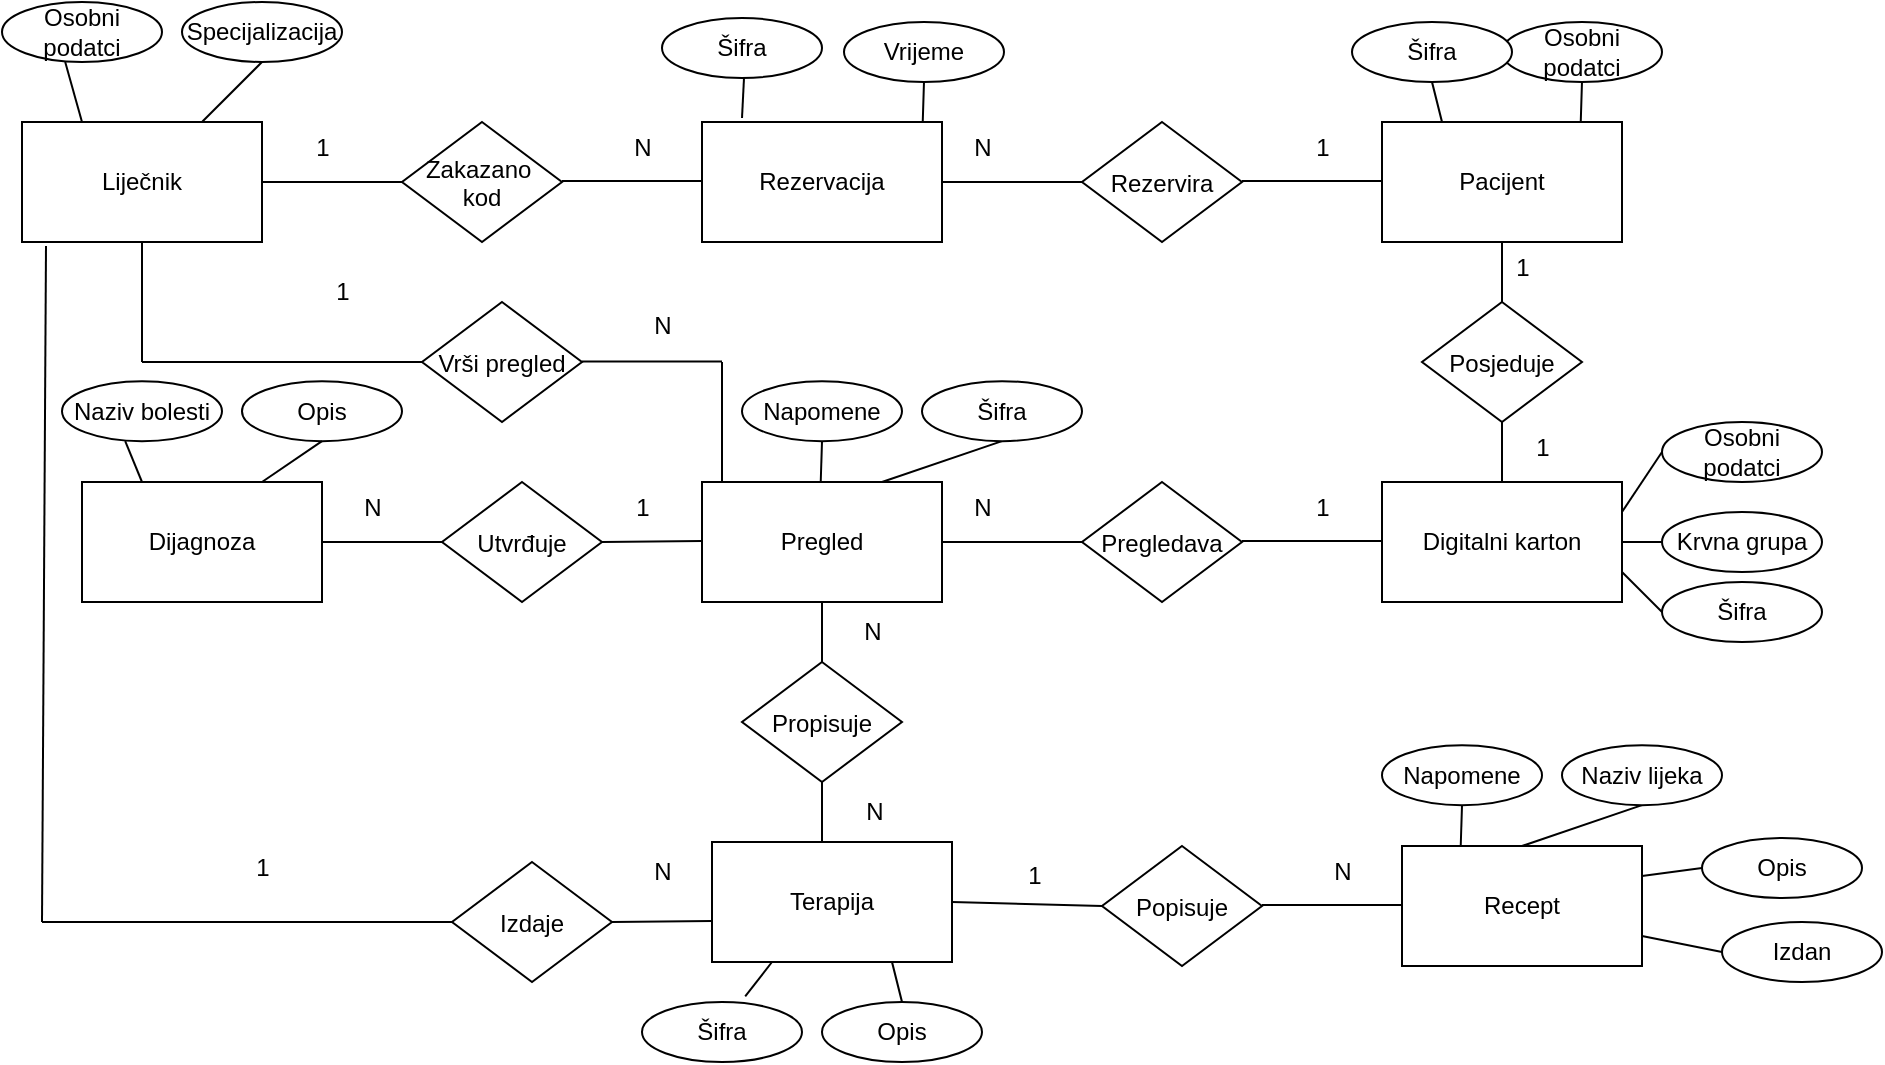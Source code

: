 <mxfile version="21.4.0" type="device">
  <diagram name="Page-1" id="UiO4M5Dz8txSLx4yNdaL">
    <mxGraphModel dx="1036" dy="1783" grid="1" gridSize="10" guides="1" tooltips="1" connect="1" arrows="1" fold="1" page="1" pageScale="1" pageWidth="827" pageHeight="1169" math="0" shadow="0">
      <root>
        <mxCell id="0" />
        <mxCell id="1" parent="0" />
        <mxCell id="cG1MRF9v0c2CSQK8d2A8-1" value="Liječnik" style="rounded=0;whiteSpace=wrap;html=1;" parent="1" vertex="1">
          <mxGeometry x="120" y="40" width="120" height="60" as="geometry" />
        </mxCell>
        <mxCell id="cG1MRF9v0c2CSQK8d2A8-2" value="Osobni podatci" style="ellipse;whiteSpace=wrap;html=1;" parent="1" vertex="1">
          <mxGeometry x="110" y="-20" width="80" height="30" as="geometry" />
        </mxCell>
        <mxCell id="cG1MRF9v0c2CSQK8d2A8-4" value="Specijalizacija" style="ellipse;whiteSpace=wrap;html=1;" parent="1" vertex="1">
          <mxGeometry x="200" y="-20" width="80" height="30" as="geometry" />
        </mxCell>
        <mxCell id="cG1MRF9v0c2CSQK8d2A8-7" value="" style="endArrow=none;html=1;rounded=0;exitX=0.75;exitY=0;exitDx=0;exitDy=0;entryX=0.5;entryY=1;entryDx=0;entryDy=0;" parent="1" source="cG1MRF9v0c2CSQK8d2A8-1" target="cG1MRF9v0c2CSQK8d2A8-4" edge="1">
          <mxGeometry width="50" height="50" relative="1" as="geometry">
            <mxPoint x="230" y="45" as="sourcePoint" />
            <mxPoint x="280" y="35" as="targetPoint" />
          </mxGeometry>
        </mxCell>
        <mxCell id="cG1MRF9v0c2CSQK8d2A8-8" value="Rezervacija" style="rounded=0;whiteSpace=wrap;html=1;" parent="1" vertex="1">
          <mxGeometry x="460" y="40" width="120" height="60" as="geometry" />
        </mxCell>
        <mxCell id="cG1MRF9v0c2CSQK8d2A8-9" value="Zakazano &#xa;kod" style="rhombus;" parent="1" vertex="1">
          <mxGeometry x="310" y="40" width="80" height="60" as="geometry" />
        </mxCell>
        <mxCell id="cG1MRF9v0c2CSQK8d2A8-10" value="" style="endArrow=none;html=1;rounded=0;exitX=1;exitY=0.5;exitDx=0;exitDy=0;entryX=0;entryY=0.5;entryDx=0;entryDy=0;" parent="1" source="cG1MRF9v0c2CSQK8d2A8-1" target="cG1MRF9v0c2CSQK8d2A8-9" edge="1">
          <mxGeometry width="50" height="50" relative="1" as="geometry">
            <mxPoint x="390" y="240" as="sourcePoint" />
            <mxPoint x="440" y="190" as="targetPoint" />
          </mxGeometry>
        </mxCell>
        <mxCell id="cG1MRF9v0c2CSQK8d2A8-12" value="" style="endArrow=none;html=1;rounded=0;exitX=1;exitY=0.5;exitDx=0;exitDy=0;entryX=0;entryY=0.5;entryDx=0;entryDy=0;" parent="1" edge="1">
          <mxGeometry width="50" height="50" relative="1" as="geometry">
            <mxPoint x="390" y="69.5" as="sourcePoint" />
            <mxPoint x="460" y="69.5" as="targetPoint" />
          </mxGeometry>
        </mxCell>
        <mxCell id="cG1MRF9v0c2CSQK8d2A8-16" value="" style="endArrow=none;html=1;rounded=0;exitX=0.5;exitY=1;exitDx=0;exitDy=0;entryX=0.578;entryY=0.007;entryDx=0;entryDy=0;entryPerimeter=0;" parent="1" source="cG1MRF9v0c2CSQK8d2A8-17" edge="1">
          <mxGeometry width="50" height="50" relative="1" as="geometry">
            <mxPoint x="536" y="20" as="sourcePoint" />
            <mxPoint x="570.36" y="40.42" as="targetPoint" />
          </mxGeometry>
        </mxCell>
        <mxCell id="cG1MRF9v0c2CSQK8d2A8-17" value="Vrijeme" style="ellipse;whiteSpace=wrap;html=1;" parent="1" vertex="1">
          <mxGeometry x="531" y="-10" width="80" height="30" as="geometry" />
        </mxCell>
        <mxCell id="cG1MRF9v0c2CSQK8d2A8-19" value="N" style="text;html=1;align=center;verticalAlign=middle;resizable=0;points=[];autosize=1;strokeColor=none;fillColor=none;" parent="1" vertex="1">
          <mxGeometry x="415" y="38" width="30" height="30" as="geometry" />
        </mxCell>
        <mxCell id="cG1MRF9v0c2CSQK8d2A8-20" value="Pacijent" style="rounded=0;whiteSpace=wrap;html=1;" parent="1" vertex="1">
          <mxGeometry x="800" y="40" width="120" height="60" as="geometry" />
        </mxCell>
        <mxCell id="cG1MRF9v0c2CSQK8d2A8-21" value="Rezervira" style="rhombus;" parent="1" vertex="1">
          <mxGeometry x="650" y="40" width="80" height="60" as="geometry" />
        </mxCell>
        <mxCell id="cG1MRF9v0c2CSQK8d2A8-22" value="" style="endArrow=none;html=1;rounded=0;exitX=1;exitY=0.5;exitDx=0;exitDy=0;entryX=0;entryY=0.5;entryDx=0;entryDy=0;" parent="1" target="cG1MRF9v0c2CSQK8d2A8-21" edge="1">
          <mxGeometry width="50" height="50" relative="1" as="geometry">
            <mxPoint x="580" y="70" as="sourcePoint" />
            <mxPoint x="780" y="190" as="targetPoint" />
          </mxGeometry>
        </mxCell>
        <mxCell id="cG1MRF9v0c2CSQK8d2A8-23" value="" style="endArrow=none;html=1;rounded=0;exitX=1;exitY=0.5;exitDx=0;exitDy=0;entryX=0;entryY=0.5;entryDx=0;entryDy=0;" parent="1" edge="1">
          <mxGeometry width="50" height="50" relative="1" as="geometry">
            <mxPoint x="730" y="69.5" as="sourcePoint" />
            <mxPoint x="800" y="69.5" as="targetPoint" />
          </mxGeometry>
        </mxCell>
        <mxCell id="cG1MRF9v0c2CSQK8d2A8-24" value="" style="endArrow=none;html=1;rounded=0;exitX=0.5;exitY=1;exitDx=0;exitDy=0;entryX=0.578;entryY=0.007;entryDx=0;entryDy=0;entryPerimeter=0;" parent="1" source="cG1MRF9v0c2CSQK8d2A8-25" edge="1">
          <mxGeometry width="50" height="50" relative="1" as="geometry">
            <mxPoint x="865" y="20" as="sourcePoint" />
            <mxPoint x="899.36" y="40.42" as="targetPoint" />
          </mxGeometry>
        </mxCell>
        <mxCell id="cG1MRF9v0c2CSQK8d2A8-25" value="Osobni podatci" style="ellipse;whiteSpace=wrap;html=1;" parent="1" vertex="1">
          <mxGeometry x="860" y="-10" width="80" height="30" as="geometry" />
        </mxCell>
        <mxCell id="cG1MRF9v0c2CSQK8d2A8-26" value="N" style="text;html=1;align=center;verticalAlign=middle;resizable=0;points=[];autosize=1;strokeColor=none;fillColor=none;" parent="1" vertex="1">
          <mxGeometry x="585" y="38" width="30" height="30" as="geometry" />
        </mxCell>
        <mxCell id="cG1MRF9v0c2CSQK8d2A8-27" value="1" style="text;html=1;align=center;verticalAlign=middle;resizable=0;points=[];autosize=1;strokeColor=none;fillColor=none;" parent="1" vertex="1">
          <mxGeometry x="755" y="38" width="30" height="30" as="geometry" />
        </mxCell>
        <mxCell id="cG1MRF9v0c2CSQK8d2A8-28" value="" style="endArrow=none;html=1;rounded=0;entryX=0.395;entryY=1;entryDx=0;entryDy=0;entryPerimeter=0;exitX=0.25;exitY=0;exitDx=0;exitDy=0;" parent="1" source="cG1MRF9v0c2CSQK8d2A8-1" target="cG1MRF9v0c2CSQK8d2A8-2" edge="1">
          <mxGeometry width="50" height="50" relative="1" as="geometry">
            <mxPoint x="30" y="90" as="sourcePoint" />
            <mxPoint x="80" y="40" as="targetPoint" />
          </mxGeometry>
        </mxCell>
        <mxCell id="cG1MRF9v0c2CSQK8d2A8-29" value="Digitalni karton" style="rounded=0;whiteSpace=wrap;html=1;" parent="1" vertex="1">
          <mxGeometry x="800" y="220" width="120" height="60" as="geometry" />
        </mxCell>
        <mxCell id="cG1MRF9v0c2CSQK8d2A8-30" value="Posjeduje" style="rhombus;" parent="1" vertex="1">
          <mxGeometry x="820" y="130" width="80" height="60" as="geometry" />
        </mxCell>
        <mxCell id="cG1MRF9v0c2CSQK8d2A8-31" value="" style="endArrow=none;html=1;rounded=0;entryX=0.5;entryY=1;entryDx=0;entryDy=0;exitX=0.5;exitY=0;exitDx=0;exitDy=0;" parent="1" source="cG1MRF9v0c2CSQK8d2A8-30" target="cG1MRF9v0c2CSQK8d2A8-20" edge="1">
          <mxGeometry width="50" height="50" relative="1" as="geometry">
            <mxPoint x="450" y="240" as="sourcePoint" />
            <mxPoint x="500" y="190" as="targetPoint" />
          </mxGeometry>
        </mxCell>
        <mxCell id="cG1MRF9v0c2CSQK8d2A8-32" value="" style="endArrow=none;html=1;rounded=0;entryX=0.5;entryY=1;entryDx=0;entryDy=0;exitX=0.5;exitY=0;exitDx=0;exitDy=0;" parent="1" source="cG1MRF9v0c2CSQK8d2A8-29" target="cG1MRF9v0c2CSQK8d2A8-30" edge="1">
          <mxGeometry width="50" height="50" relative="1" as="geometry">
            <mxPoint x="450" y="240" as="sourcePoint" />
            <mxPoint x="500" y="190" as="targetPoint" />
          </mxGeometry>
        </mxCell>
        <mxCell id="cG1MRF9v0c2CSQK8d2A8-33" value="1" style="text;html=1;align=center;verticalAlign=middle;resizable=0;points=[];autosize=1;strokeColor=none;fillColor=none;" parent="1" vertex="1">
          <mxGeometry x="855" y="98" width="30" height="30" as="geometry" />
        </mxCell>
        <mxCell id="cG1MRF9v0c2CSQK8d2A8-34" value="1" style="text;html=1;align=center;verticalAlign=middle;resizable=0;points=[];autosize=1;strokeColor=none;fillColor=none;" parent="1" vertex="1">
          <mxGeometry x="865" y="188" width="30" height="30" as="geometry" />
        </mxCell>
        <mxCell id="cG1MRF9v0c2CSQK8d2A8-35" value="1" style="text;html=1;align=center;verticalAlign=middle;resizable=0;points=[];autosize=1;strokeColor=none;fillColor=none;" parent="1" vertex="1">
          <mxGeometry x="255" y="38" width="30" height="30" as="geometry" />
        </mxCell>
        <mxCell id="cG1MRF9v0c2CSQK8d2A8-36" value="Osobni podatci" style="ellipse;whiteSpace=wrap;html=1;" parent="1" vertex="1">
          <mxGeometry x="940" y="190" width="80" height="30" as="geometry" />
        </mxCell>
        <mxCell id="cG1MRF9v0c2CSQK8d2A8-37" value="Krvna grupa&lt;br&gt;" style="ellipse;whiteSpace=wrap;html=1;" parent="1" vertex="1">
          <mxGeometry x="940" y="235" width="80" height="30" as="geometry" />
        </mxCell>
        <mxCell id="cG1MRF9v0c2CSQK8d2A8-38" value="Šifra" style="ellipse;whiteSpace=wrap;html=1;" parent="1" vertex="1">
          <mxGeometry x="940" y="270" width="80" height="30" as="geometry" />
        </mxCell>
        <mxCell id="cG1MRF9v0c2CSQK8d2A8-39" value="" style="endArrow=none;html=1;rounded=0;entryX=0;entryY=0.5;entryDx=0;entryDy=0;exitX=1;exitY=0.75;exitDx=0;exitDy=0;" parent="1" source="cG1MRF9v0c2CSQK8d2A8-29" target="cG1MRF9v0c2CSQK8d2A8-38" edge="1">
          <mxGeometry width="50" height="50" relative="1" as="geometry">
            <mxPoint x="480" y="240" as="sourcePoint" />
            <mxPoint x="530" y="190" as="targetPoint" />
          </mxGeometry>
        </mxCell>
        <mxCell id="cG1MRF9v0c2CSQK8d2A8-40" value="" style="endArrow=none;html=1;rounded=0;entryX=0;entryY=0.5;entryDx=0;entryDy=0;" parent="1" target="cG1MRF9v0c2CSQK8d2A8-37" edge="1">
          <mxGeometry width="50" height="50" relative="1" as="geometry">
            <mxPoint x="920" y="250" as="sourcePoint" />
            <mxPoint x="530" y="190" as="targetPoint" />
          </mxGeometry>
        </mxCell>
        <mxCell id="cG1MRF9v0c2CSQK8d2A8-41" value="" style="endArrow=none;html=1;rounded=0;entryX=0;entryY=0.5;entryDx=0;entryDy=0;exitX=1;exitY=0.25;exitDx=0;exitDy=0;" parent="1" source="cG1MRF9v0c2CSQK8d2A8-29" target="cG1MRF9v0c2CSQK8d2A8-36" edge="1">
          <mxGeometry width="50" height="50" relative="1" as="geometry">
            <mxPoint x="480" y="240" as="sourcePoint" />
            <mxPoint x="530" y="190" as="targetPoint" />
          </mxGeometry>
        </mxCell>
        <mxCell id="cG1MRF9v0c2CSQK8d2A8-42" value="Pregled" style="rounded=0;whiteSpace=wrap;html=1;" parent="1" vertex="1">
          <mxGeometry x="460" y="220" width="120" height="60" as="geometry" />
        </mxCell>
        <mxCell id="cG1MRF9v0c2CSQK8d2A8-43" value="" style="endArrow=none;html=1;rounded=0;exitX=0.5;exitY=1;exitDx=0;exitDy=0;entryX=0.578;entryY=0.007;entryDx=0;entryDy=0;entryPerimeter=0;" parent="1" source="cG1MRF9v0c2CSQK8d2A8-44" edge="1">
          <mxGeometry width="50" height="50" relative="1" as="geometry">
            <mxPoint x="485" y="199.58" as="sourcePoint" />
            <mxPoint x="519.36" y="220.0" as="targetPoint" />
          </mxGeometry>
        </mxCell>
        <mxCell id="cG1MRF9v0c2CSQK8d2A8-44" value="Napomene" style="ellipse;whiteSpace=wrap;html=1;" parent="1" vertex="1">
          <mxGeometry x="480" y="169.58" width="80" height="30" as="geometry" />
        </mxCell>
        <mxCell id="cG1MRF9v0c2CSQK8d2A8-45" value="Pregledava" style="rhombus;" parent="1" vertex="1">
          <mxGeometry x="650" y="220" width="80" height="60" as="geometry" />
        </mxCell>
        <mxCell id="cG1MRF9v0c2CSQK8d2A8-46" value="" style="endArrow=none;html=1;rounded=0;exitX=1;exitY=0.5;exitDx=0;exitDy=0;entryX=0;entryY=0.5;entryDx=0;entryDy=0;" parent="1" target="cG1MRF9v0c2CSQK8d2A8-45" edge="1">
          <mxGeometry width="50" height="50" relative="1" as="geometry">
            <mxPoint x="580" y="250" as="sourcePoint" />
            <mxPoint x="780" y="370" as="targetPoint" />
          </mxGeometry>
        </mxCell>
        <mxCell id="cG1MRF9v0c2CSQK8d2A8-47" value="" style="endArrow=none;html=1;rounded=0;exitX=1;exitY=0.5;exitDx=0;exitDy=0;entryX=0;entryY=0.5;entryDx=0;entryDy=0;" parent="1" edge="1">
          <mxGeometry width="50" height="50" relative="1" as="geometry">
            <mxPoint x="730" y="249.5" as="sourcePoint" />
            <mxPoint x="800" y="249.5" as="targetPoint" />
          </mxGeometry>
        </mxCell>
        <mxCell id="cG1MRF9v0c2CSQK8d2A8-48" value="N" style="text;html=1;align=center;verticalAlign=middle;resizable=0;points=[];autosize=1;strokeColor=none;fillColor=none;" parent="1" vertex="1">
          <mxGeometry x="585" y="218" width="30" height="30" as="geometry" />
        </mxCell>
        <mxCell id="cG1MRF9v0c2CSQK8d2A8-49" value="1" style="text;html=1;align=center;verticalAlign=middle;resizable=0;points=[];autosize=1;strokeColor=none;fillColor=none;" parent="1" vertex="1">
          <mxGeometry x="755" y="218" width="30" height="30" as="geometry" />
        </mxCell>
        <mxCell id="cG1MRF9v0c2CSQK8d2A8-50" value="Vrši pregled" style="rhombus;" parent="1" vertex="1">
          <mxGeometry x="320" y="130" width="80" height="60" as="geometry" />
        </mxCell>
        <mxCell id="cG1MRF9v0c2CSQK8d2A8-51" value="" style="endArrow=none;html=1;rounded=0;entryX=0;entryY=0.5;entryDx=0;entryDy=0;" parent="1" target="cG1MRF9v0c2CSQK8d2A8-50" edge="1">
          <mxGeometry width="50" height="50" relative="1" as="geometry">
            <mxPoint x="180" y="160" as="sourcePoint" />
            <mxPoint x="450" y="262" as="targetPoint" />
          </mxGeometry>
        </mxCell>
        <mxCell id="cG1MRF9v0c2CSQK8d2A8-52" value="" style="endArrow=none;html=1;rounded=0;exitX=1;exitY=0.5;exitDx=0;exitDy=0;entryX=0;entryY=0.5;entryDx=0;entryDy=0;" parent="1" edge="1">
          <mxGeometry width="50" height="50" relative="1" as="geometry">
            <mxPoint x="400" y="159.71" as="sourcePoint" />
            <mxPoint x="470" y="159.71" as="targetPoint" />
          </mxGeometry>
        </mxCell>
        <mxCell id="cG1MRF9v0c2CSQK8d2A8-53" value="N" style="text;html=1;align=center;verticalAlign=middle;resizable=0;points=[];autosize=1;strokeColor=none;fillColor=none;" parent="1" vertex="1">
          <mxGeometry x="425" y="127" width="30" height="30" as="geometry" />
        </mxCell>
        <mxCell id="cG1MRF9v0c2CSQK8d2A8-54" value="1" style="text;html=1;align=center;verticalAlign=middle;resizable=0;points=[];autosize=1;strokeColor=none;fillColor=none;" parent="1" vertex="1">
          <mxGeometry x="265" y="110" width="30" height="30" as="geometry" />
        </mxCell>
        <mxCell id="cG1MRF9v0c2CSQK8d2A8-55" value="" style="endArrow=none;html=1;rounded=0;" parent="1" edge="1">
          <mxGeometry width="50" height="50" relative="1" as="geometry">
            <mxPoint x="470" y="220" as="sourcePoint" />
            <mxPoint x="470" y="160" as="targetPoint" />
          </mxGeometry>
        </mxCell>
        <mxCell id="cG1MRF9v0c2CSQK8d2A8-56" value="" style="endArrow=none;html=1;rounded=0;entryX=0.5;entryY=1;entryDx=0;entryDy=0;" parent="1" target="cG1MRF9v0c2CSQK8d2A8-1" edge="1">
          <mxGeometry width="50" height="50" relative="1" as="geometry">
            <mxPoint x="180" y="160" as="sourcePoint" />
            <mxPoint x="550" y="190" as="targetPoint" />
          </mxGeometry>
        </mxCell>
        <mxCell id="cG1MRF9v0c2CSQK8d2A8-57" value="" style="endArrow=none;html=1;rounded=0;exitX=0.5;exitY=1;exitDx=0;exitDy=0;entryX=0.75;entryY=0;entryDx=0;entryDy=0;" parent="1" source="cG1MRF9v0c2CSQK8d2A8-58" target="cG1MRF9v0c2CSQK8d2A8-42" edge="1">
          <mxGeometry width="50" height="50" relative="1" as="geometry">
            <mxPoint x="575" y="198" as="sourcePoint" />
            <mxPoint x="609" y="218" as="targetPoint" />
          </mxGeometry>
        </mxCell>
        <mxCell id="cG1MRF9v0c2CSQK8d2A8-58" value="Šifra" style="ellipse;whiteSpace=wrap;html=1;" parent="1" vertex="1">
          <mxGeometry x="570" y="169.58" width="80" height="30" as="geometry" />
        </mxCell>
        <mxCell id="cG1MRF9v0c2CSQK8d2A8-61" value="" style="endArrow=none;html=1;rounded=0;exitX=0.5;exitY=1;exitDx=0;exitDy=0;entryX=0.578;entryY=0.007;entryDx=0;entryDy=0;entryPerimeter=0;" parent="1" edge="1">
          <mxGeometry width="50" height="50" relative="1" as="geometry">
            <mxPoint x="481" y="18" as="sourcePoint" />
            <mxPoint x="480" y="38" as="targetPoint" />
          </mxGeometry>
        </mxCell>
        <mxCell id="cG1MRF9v0c2CSQK8d2A8-62" value="Šifra" style="ellipse;whiteSpace=wrap;html=1;" parent="1" vertex="1">
          <mxGeometry x="440" y="-12" width="80" height="30" as="geometry" />
        </mxCell>
        <mxCell id="cG1MRF9v0c2CSQK8d2A8-63" value="" style="endArrow=none;html=1;rounded=0;entryX=0.25;entryY=0;entryDx=0;entryDy=0;exitX=0.5;exitY=1;exitDx=0;exitDy=0;" parent="1" source="cG1MRF9v0c2CSQK8d2A8-64" target="cG1MRF9v0c2CSQK8d2A8-20" edge="1">
          <mxGeometry width="50" height="50" relative="1" as="geometry">
            <mxPoint x="830" y="30" as="sourcePoint" />
            <mxPoint x="855" y="40" as="targetPoint" />
          </mxGeometry>
        </mxCell>
        <mxCell id="cG1MRF9v0c2CSQK8d2A8-64" value="Šifra" style="ellipse;whiteSpace=wrap;html=1;" parent="1" vertex="1">
          <mxGeometry x="785" y="-10" width="80" height="30" as="geometry" />
        </mxCell>
        <mxCell id="cG1MRF9v0c2CSQK8d2A8-67" value="Dijagnoza" style="rounded=0;whiteSpace=wrap;html=1;" parent="1" vertex="1">
          <mxGeometry x="150" y="220" width="120" height="60" as="geometry" />
        </mxCell>
        <mxCell id="cG1MRF9v0c2CSQK8d2A8-68" value="Naziv bolesti" style="ellipse;whiteSpace=wrap;html=1;" parent="1" vertex="1">
          <mxGeometry x="140" y="169.58" width="80" height="30" as="geometry" />
        </mxCell>
        <mxCell id="cG1MRF9v0c2CSQK8d2A8-69" value="Opis" style="ellipse;whiteSpace=wrap;html=1;" parent="1" vertex="1">
          <mxGeometry x="230" y="169.58" width="80" height="30" as="geometry" />
        </mxCell>
        <mxCell id="cG1MRF9v0c2CSQK8d2A8-70" value="" style="endArrow=none;html=1;rounded=0;exitX=0.75;exitY=0;exitDx=0;exitDy=0;entryX=0.5;entryY=1;entryDx=0;entryDy=0;" parent="1" source="cG1MRF9v0c2CSQK8d2A8-67" target="cG1MRF9v0c2CSQK8d2A8-69" edge="1">
          <mxGeometry width="50" height="50" relative="1" as="geometry">
            <mxPoint x="260" y="225" as="sourcePoint" />
            <mxPoint x="310" y="215" as="targetPoint" />
          </mxGeometry>
        </mxCell>
        <mxCell id="cG1MRF9v0c2CSQK8d2A8-71" value="Utvrđuje" style="rhombus;" parent="1" vertex="1">
          <mxGeometry x="330" y="220" width="80" height="60" as="geometry" />
        </mxCell>
        <mxCell id="cG1MRF9v0c2CSQK8d2A8-72" value="" style="endArrow=none;html=1;rounded=0;entryX=0;entryY=0.5;entryDx=0;entryDy=0;" parent="1" target="cG1MRF9v0c2CSQK8d2A8-71" edge="1">
          <mxGeometry width="50" height="50" relative="1" as="geometry">
            <mxPoint x="270" y="250" as="sourcePoint" />
            <mxPoint x="440" y="370" as="targetPoint" />
          </mxGeometry>
        </mxCell>
        <mxCell id="cG1MRF9v0c2CSQK8d2A8-73" value="" style="endArrow=none;html=1;rounded=0;entryX=0;entryY=0.5;entryDx=0;entryDy=0;" parent="1" edge="1">
          <mxGeometry width="50" height="50" relative="1" as="geometry">
            <mxPoint x="410" y="250" as="sourcePoint" />
            <mxPoint x="460" y="249.5" as="targetPoint" />
          </mxGeometry>
        </mxCell>
        <mxCell id="cG1MRF9v0c2CSQK8d2A8-74" value="1" style="text;html=1;align=center;verticalAlign=middle;resizable=0;points=[];autosize=1;strokeColor=none;fillColor=none;" parent="1" vertex="1">
          <mxGeometry x="415" y="218" width="30" height="30" as="geometry" />
        </mxCell>
        <mxCell id="cG1MRF9v0c2CSQK8d2A8-75" value="" style="endArrow=none;html=1;rounded=0;entryX=0.395;entryY=1;entryDx=0;entryDy=0;entryPerimeter=0;exitX=0.25;exitY=0;exitDx=0;exitDy=0;" parent="1" source="cG1MRF9v0c2CSQK8d2A8-67" target="cG1MRF9v0c2CSQK8d2A8-68" edge="1">
          <mxGeometry width="50" height="50" relative="1" as="geometry">
            <mxPoint x="60" y="270" as="sourcePoint" />
            <mxPoint x="110" y="220" as="targetPoint" />
          </mxGeometry>
        </mxCell>
        <mxCell id="cG1MRF9v0c2CSQK8d2A8-76" value="N" style="text;html=1;align=center;verticalAlign=middle;resizable=0;points=[];autosize=1;strokeColor=none;fillColor=none;" parent="1" vertex="1">
          <mxGeometry x="280" y="218" width="30" height="30" as="geometry" />
        </mxCell>
        <mxCell id="cG1MRF9v0c2CSQK8d2A8-77" value="Propisuje" style="rhombus;" parent="1" vertex="1">
          <mxGeometry x="480" y="310" width="80" height="60" as="geometry" />
        </mxCell>
        <mxCell id="cG1MRF9v0c2CSQK8d2A8-78" value="" style="endArrow=none;html=1;rounded=0;entryX=0.5;entryY=1;entryDx=0;entryDy=0;" parent="1" target="cG1MRF9v0c2CSQK8d2A8-77" edge="1">
          <mxGeometry width="50" height="50" relative="1" as="geometry">
            <mxPoint x="520" y="410" as="sourcePoint" />
            <mxPoint x="610" y="482" as="targetPoint" />
          </mxGeometry>
        </mxCell>
        <mxCell id="cG1MRF9v0c2CSQK8d2A8-79" value="" style="endArrow=none;html=1;rounded=0;entryX=0.5;entryY=1;entryDx=0;entryDy=0;" parent="1" target="cG1MRF9v0c2CSQK8d2A8-42" edge="1">
          <mxGeometry width="50" height="50" relative="1" as="geometry">
            <mxPoint x="520" y="310" as="sourcePoint" />
            <mxPoint x="630" y="361.5" as="targetPoint" />
          </mxGeometry>
        </mxCell>
        <mxCell id="cG1MRF9v0c2CSQK8d2A8-80" value="N" style="text;html=1;align=center;verticalAlign=middle;resizable=0;points=[];autosize=1;strokeColor=none;fillColor=none;" parent="1" vertex="1">
          <mxGeometry x="530" y="280" width="30" height="30" as="geometry" />
        </mxCell>
        <mxCell id="cG1MRF9v0c2CSQK8d2A8-82" value="Terapija" style="rounded=0;whiteSpace=wrap;html=1;" parent="1" vertex="1">
          <mxGeometry x="465" y="400" width="120" height="60" as="geometry" />
        </mxCell>
        <mxCell id="cG1MRF9v0c2CSQK8d2A8-83" value="N" style="text;html=1;align=center;verticalAlign=middle;resizable=0;points=[];autosize=1;strokeColor=none;fillColor=none;" parent="1" vertex="1">
          <mxGeometry x="531" y="370" width="30" height="30" as="geometry" />
        </mxCell>
        <mxCell id="cG1MRF9v0c2CSQK8d2A8-84" value="" style="endArrow=none;html=1;rounded=0;entryX=0.1;entryY=1.033;entryDx=0;entryDy=0;entryPerimeter=0;" parent="1" target="cG1MRF9v0c2CSQK8d2A8-1" edge="1">
          <mxGeometry width="50" height="50" relative="1" as="geometry">
            <mxPoint x="130" y="440" as="sourcePoint" />
            <mxPoint x="550" y="250" as="targetPoint" />
          </mxGeometry>
        </mxCell>
        <mxCell id="cG1MRF9v0c2CSQK8d2A8-85" value="Izdaje" style="rhombus;" parent="1" vertex="1">
          <mxGeometry x="335" y="410" width="80" height="60" as="geometry" />
        </mxCell>
        <mxCell id="cG1MRF9v0c2CSQK8d2A8-86" value="" style="endArrow=none;html=1;rounded=0;entryX=0;entryY=0.5;entryDx=0;entryDy=0;" parent="1" edge="1">
          <mxGeometry width="50" height="50" relative="1" as="geometry">
            <mxPoint x="415" y="440" as="sourcePoint" />
            <mxPoint x="465" y="439.5" as="targetPoint" />
          </mxGeometry>
        </mxCell>
        <mxCell id="cG1MRF9v0c2CSQK8d2A8-87" value="N" style="text;html=1;align=center;verticalAlign=middle;resizable=0;points=[];autosize=1;strokeColor=none;fillColor=none;" parent="1" vertex="1">
          <mxGeometry x="425" y="400" width="30" height="30" as="geometry" />
        </mxCell>
        <mxCell id="cG1MRF9v0c2CSQK8d2A8-88" value="" style="endArrow=none;html=1;rounded=0;entryX=0;entryY=0.5;entryDx=0;entryDy=0;" parent="1" target="cG1MRF9v0c2CSQK8d2A8-85" edge="1">
          <mxGeometry width="50" height="50" relative="1" as="geometry">
            <mxPoint x="130" y="440" as="sourcePoint" />
            <mxPoint x="550" y="250" as="targetPoint" />
          </mxGeometry>
        </mxCell>
        <mxCell id="cG1MRF9v0c2CSQK8d2A8-90" value="1" style="text;html=1;align=center;verticalAlign=middle;resizable=0;points=[];autosize=1;strokeColor=none;fillColor=none;" parent="1" vertex="1">
          <mxGeometry x="225" y="398" width="30" height="30" as="geometry" />
        </mxCell>
        <mxCell id="cG1MRF9v0c2CSQK8d2A8-91" value="Recept" style="rounded=0;whiteSpace=wrap;html=1;" parent="1" vertex="1">
          <mxGeometry x="810" y="402" width="120" height="60" as="geometry" />
        </mxCell>
        <mxCell id="cG1MRF9v0c2CSQK8d2A8-92" value="Popisuje" style="rhombus;" parent="1" vertex="1">
          <mxGeometry x="660" y="402" width="80" height="60" as="geometry" />
        </mxCell>
        <mxCell id="cG1MRF9v0c2CSQK8d2A8-93" value="" style="endArrow=none;html=1;rounded=0;exitX=1;exitY=0.5;exitDx=0;exitDy=0;entryX=0;entryY=0.5;entryDx=0;entryDy=0;" parent="1" edge="1">
          <mxGeometry width="50" height="50" relative="1" as="geometry">
            <mxPoint x="740" y="431.5" as="sourcePoint" />
            <mxPoint x="810" y="431.5" as="targetPoint" />
          </mxGeometry>
        </mxCell>
        <mxCell id="cG1MRF9v0c2CSQK8d2A8-94" value="N" style="text;html=1;align=center;verticalAlign=middle;resizable=0;points=[];autosize=1;strokeColor=none;fillColor=none;" parent="1" vertex="1">
          <mxGeometry x="765" y="400" width="30" height="30" as="geometry" />
        </mxCell>
        <mxCell id="cG1MRF9v0c2CSQK8d2A8-95" value="" style="endArrow=none;html=1;rounded=0;entryX=0;entryY=0.5;entryDx=0;entryDy=0;exitX=1;exitY=0.5;exitDx=0;exitDy=0;" parent="1" source="cG1MRF9v0c2CSQK8d2A8-82" target="cG1MRF9v0c2CSQK8d2A8-92" edge="1">
          <mxGeometry width="50" height="50" relative="1" as="geometry">
            <mxPoint x="590" y="430" as="sourcePoint" />
            <mxPoint x="550" y="250" as="targetPoint" />
          </mxGeometry>
        </mxCell>
        <mxCell id="cG1MRF9v0c2CSQK8d2A8-96" value="1" style="text;html=1;align=center;verticalAlign=middle;resizable=0;points=[];autosize=1;strokeColor=none;fillColor=none;" parent="1" vertex="1">
          <mxGeometry x="611" y="402" width="30" height="30" as="geometry" />
        </mxCell>
        <mxCell id="cG1MRF9v0c2CSQK8d2A8-100" value="" style="endArrow=none;html=1;rounded=0;exitX=0.5;exitY=1;exitDx=0;exitDy=0;entryX=0.578;entryY=0.007;entryDx=0;entryDy=0;entryPerimeter=0;" parent="1" source="cG1MRF9v0c2CSQK8d2A8-101" edge="1">
          <mxGeometry width="50" height="50" relative="1" as="geometry">
            <mxPoint x="805" y="381.58" as="sourcePoint" />
            <mxPoint x="839.36" y="402.0" as="targetPoint" />
          </mxGeometry>
        </mxCell>
        <mxCell id="cG1MRF9v0c2CSQK8d2A8-101" value="Napomene" style="ellipse;whiteSpace=wrap;html=1;" parent="1" vertex="1">
          <mxGeometry x="800" y="351.58" width="80" height="30" as="geometry" />
        </mxCell>
        <mxCell id="cG1MRF9v0c2CSQK8d2A8-102" value="" style="endArrow=none;html=1;rounded=0;exitX=0.5;exitY=1;exitDx=0;exitDy=0;entryX=0.75;entryY=0;entryDx=0;entryDy=0;" parent="1" source="cG1MRF9v0c2CSQK8d2A8-103" edge="1">
          <mxGeometry width="50" height="50" relative="1" as="geometry">
            <mxPoint x="895" y="380" as="sourcePoint" />
            <mxPoint x="870" y="402" as="targetPoint" />
          </mxGeometry>
        </mxCell>
        <mxCell id="cG1MRF9v0c2CSQK8d2A8-103" value="Naziv lijeka" style="ellipse;whiteSpace=wrap;html=1;" parent="1" vertex="1">
          <mxGeometry x="890" y="351.58" width="80" height="30" as="geometry" />
        </mxCell>
        <mxCell id="cG1MRF9v0c2CSQK8d2A8-104" value="Opis" style="ellipse;whiteSpace=wrap;html=1;" parent="1" vertex="1">
          <mxGeometry x="960" y="398.0" width="80" height="30" as="geometry" />
        </mxCell>
        <mxCell id="cG1MRF9v0c2CSQK8d2A8-105" value="" style="endArrow=none;html=1;rounded=0;entryX=0;entryY=0.5;entryDx=0;entryDy=0;exitX=1;exitY=0.25;exitDx=0;exitDy=0;" parent="1" source="cG1MRF9v0c2CSQK8d2A8-91" target="cG1MRF9v0c2CSQK8d2A8-104" edge="1">
          <mxGeometry width="50" height="50" relative="1" as="geometry">
            <mxPoint x="500" y="300" as="sourcePoint" />
            <mxPoint x="550" y="250" as="targetPoint" />
          </mxGeometry>
        </mxCell>
        <mxCell id="cG1MRF9v0c2CSQK8d2A8-106" value="Izdan" style="ellipse;whiteSpace=wrap;html=1;" parent="1" vertex="1">
          <mxGeometry x="970" y="440.0" width="80" height="30" as="geometry" />
        </mxCell>
        <mxCell id="cG1MRF9v0c2CSQK8d2A8-107" value="" style="endArrow=none;html=1;rounded=0;entryX=0;entryY=0.5;entryDx=0;entryDy=0;exitX=1;exitY=0.75;exitDx=0;exitDy=0;" parent="1" source="cG1MRF9v0c2CSQK8d2A8-91" target="cG1MRF9v0c2CSQK8d2A8-106" edge="1">
          <mxGeometry width="50" height="50" relative="1" as="geometry">
            <mxPoint x="500" y="300" as="sourcePoint" />
            <mxPoint x="550" y="250" as="targetPoint" />
          </mxGeometry>
        </mxCell>
        <mxCell id="cG1MRF9v0c2CSQK8d2A8-108" value="Opis" style="ellipse;whiteSpace=wrap;html=1;" parent="1" vertex="1">
          <mxGeometry x="520" y="480.0" width="80" height="30" as="geometry" />
        </mxCell>
        <mxCell id="cG1MRF9v0c2CSQK8d2A8-109" value="Šifra" style="ellipse;whiteSpace=wrap;html=1;" parent="1" vertex="1">
          <mxGeometry x="430" y="480.0" width="80" height="30" as="geometry" />
        </mxCell>
        <mxCell id="cG1MRF9v0c2CSQK8d2A8-110" value="" style="endArrow=none;html=1;rounded=0;entryX=0.75;entryY=1;entryDx=0;entryDy=0;exitX=0.5;exitY=0;exitDx=0;exitDy=0;" parent="1" source="cG1MRF9v0c2CSQK8d2A8-108" target="cG1MRF9v0c2CSQK8d2A8-82" edge="1">
          <mxGeometry width="50" height="50" relative="1" as="geometry">
            <mxPoint x="500" y="300" as="sourcePoint" />
            <mxPoint x="550" y="250" as="targetPoint" />
          </mxGeometry>
        </mxCell>
        <mxCell id="cG1MRF9v0c2CSQK8d2A8-111" value="" style="endArrow=none;html=1;rounded=0;entryX=0.25;entryY=1;entryDx=0;entryDy=0;exitX=0.645;exitY=-0.093;exitDx=0;exitDy=0;exitPerimeter=0;" parent="1" source="cG1MRF9v0c2CSQK8d2A8-109" target="cG1MRF9v0c2CSQK8d2A8-82" edge="1">
          <mxGeometry width="50" height="50" relative="1" as="geometry">
            <mxPoint x="500" y="300" as="sourcePoint" />
            <mxPoint x="550" y="250" as="targetPoint" />
          </mxGeometry>
        </mxCell>
      </root>
    </mxGraphModel>
  </diagram>
</mxfile>

